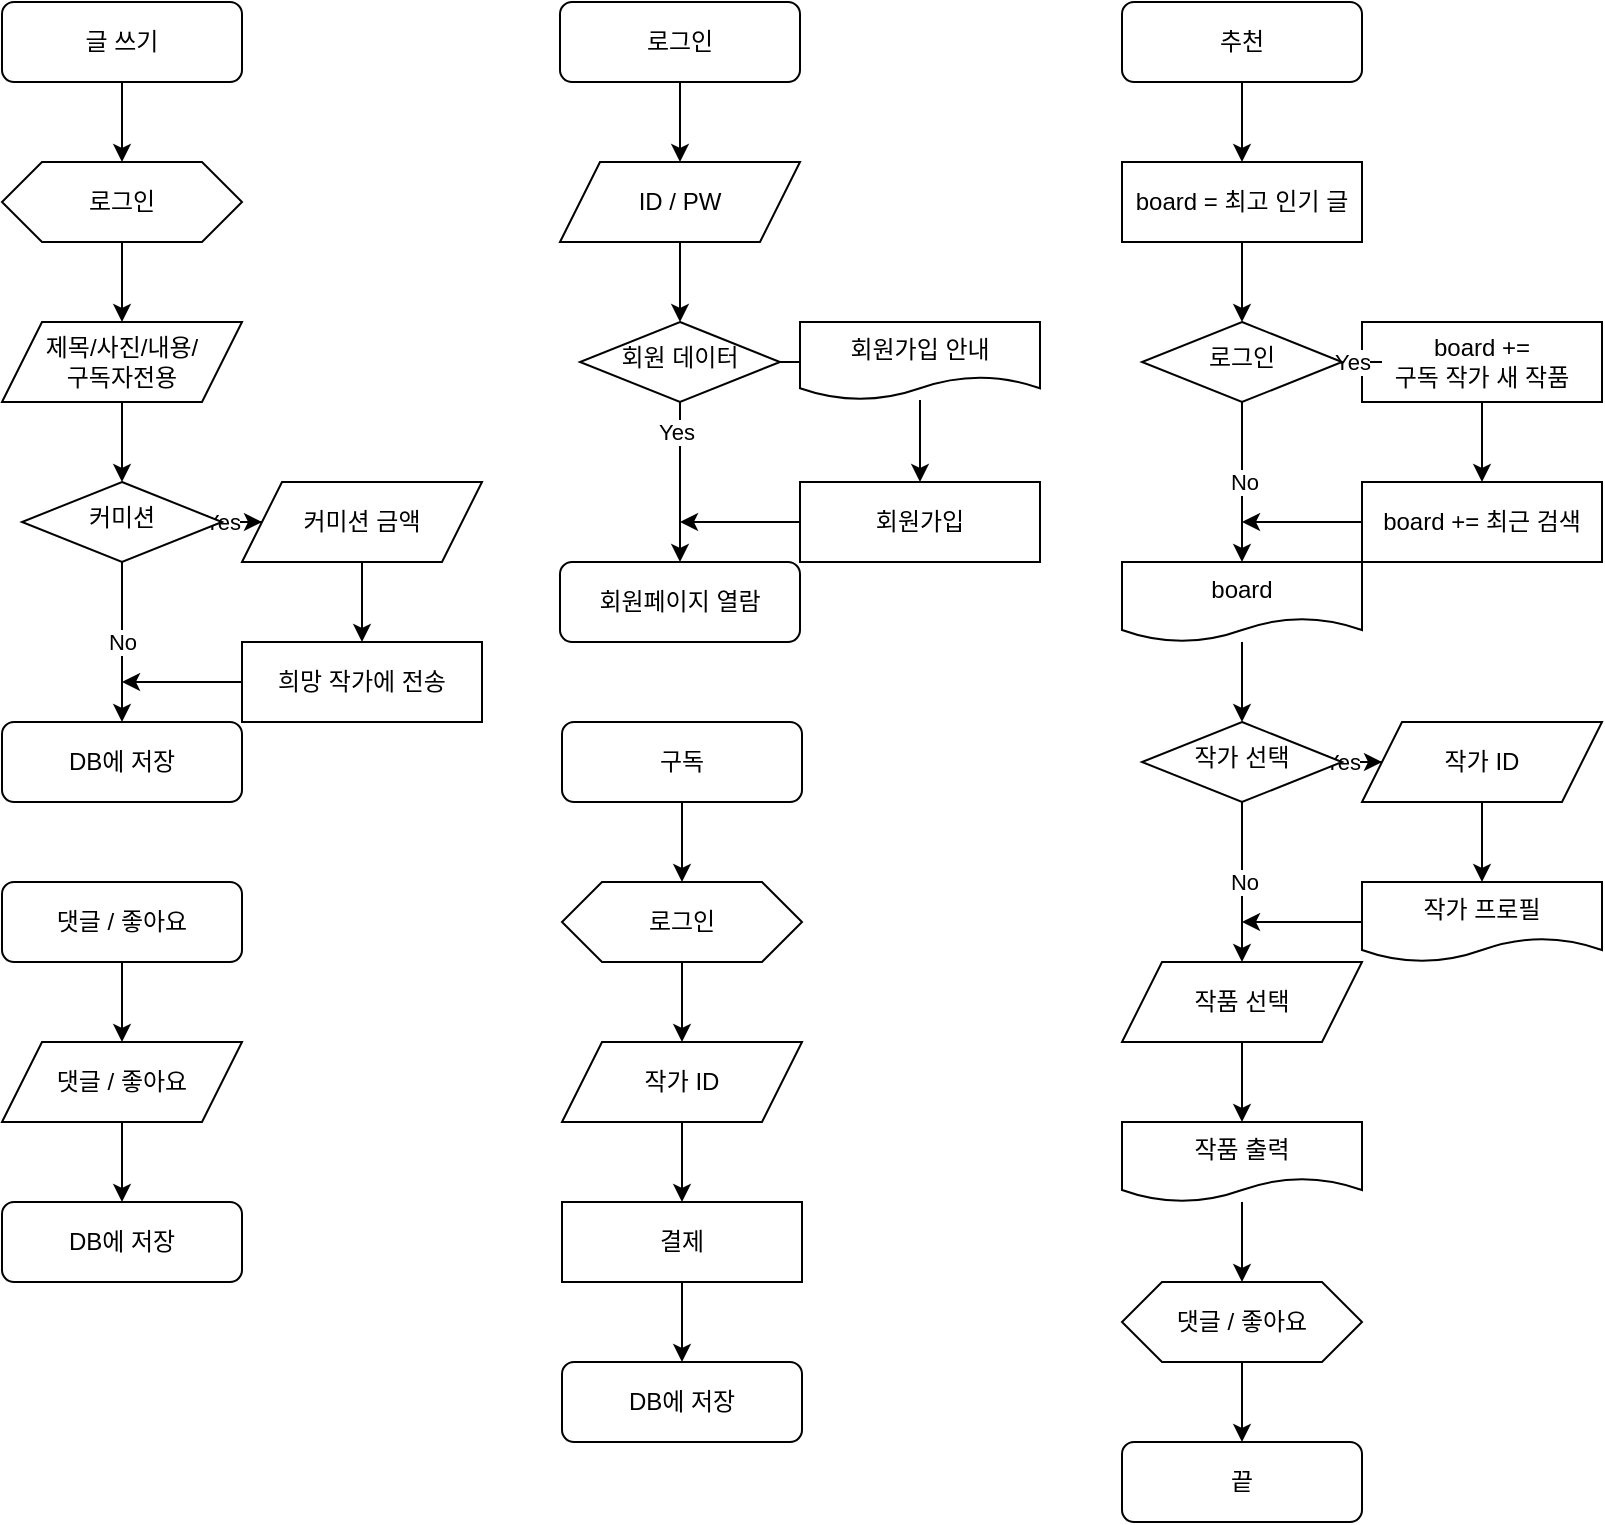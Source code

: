<mxfile version="21.6.1" type="github">
  <diagram name="Page-1" id="c7558073-3199-34d8-9f00-42111426c3f3">
    <mxGraphModel dx="52" dy="1044" grid="1" gridSize="10" guides="1" tooltips="1" connect="1" arrows="1" fold="1" page="1" pageScale="1" pageWidth="826" pageHeight="1169" background="none" math="0" shadow="0">
      <root>
        <mxCell id="0" />
        <mxCell id="1" parent="0" />
        <mxCell id="cey_8HwWmDCFIJEaD0KJ-111" style="edgeStyle=orthogonalEdgeStyle;rounded=0;orthogonalLoop=1;jettySize=auto;html=1;" parent="1" source="cey_8HwWmDCFIJEaD0KJ-97" target="cey_8HwWmDCFIJEaD0KJ-107" edge="1">
          <mxGeometry relative="1" as="geometry" />
        </mxCell>
        <mxCell id="cey_8HwWmDCFIJEaD0KJ-97" value="글 쓰기" style="rounded=1;whiteSpace=wrap;html=1;fontSize=12;glass=0;strokeWidth=1;shadow=0;" parent="1" vertex="1">
          <mxGeometry x="840" y="40" width="120" height="40" as="geometry" />
        </mxCell>
        <mxCell id="cey_8HwWmDCFIJEaD0KJ-117" value="Yes" style="edgeStyle=orthogonalEdgeStyle;rounded=0;orthogonalLoop=1;jettySize=auto;html=1;entryX=0;entryY=0.5;entryDx=0;entryDy=0;" parent="1" source="cey_8HwWmDCFIJEaD0KJ-100" target="K9ERGDQ6H3OWvABlDpcz-20" edge="1">
          <mxGeometry relative="1" as="geometry">
            <mxPoint x="1000" y="314" as="targetPoint" />
          </mxGeometry>
        </mxCell>
        <mxCell id="K9ERGDQ6H3OWvABlDpcz-1" value="No" style="edgeStyle=orthogonalEdgeStyle;rounded=0;orthogonalLoop=1;jettySize=auto;html=1;entryX=0.5;entryY=0;entryDx=0;entryDy=0;" edge="1" parent="1" source="cey_8HwWmDCFIJEaD0KJ-100" target="cey_8HwWmDCFIJEaD0KJ-105">
          <mxGeometry relative="1" as="geometry">
            <mxPoint x="890" y="690" as="targetPoint" />
          </mxGeometry>
        </mxCell>
        <mxCell id="cey_8HwWmDCFIJEaD0KJ-100" value="커미션" style="rhombus;whiteSpace=wrap;html=1;shadow=0;fontFamily=Helvetica;fontSize=12;align=center;strokeWidth=1;spacing=6;spacingTop=-4;" parent="1" vertex="1">
          <mxGeometry x="850" y="280" width="100" height="40" as="geometry" />
        </mxCell>
        <mxCell id="cey_8HwWmDCFIJEaD0KJ-105" value="DB에 저장" style="rounded=1;whiteSpace=wrap;html=1;fontSize=12;glass=0;strokeWidth=1;shadow=0;" parent="1" vertex="1">
          <mxGeometry x="840" y="400" width="120" height="40" as="geometry" />
        </mxCell>
        <mxCell id="cey_8HwWmDCFIJEaD0KJ-110" style="edgeStyle=orthogonalEdgeStyle;rounded=0;orthogonalLoop=1;jettySize=auto;html=1;entryX=0.5;entryY=0;entryDx=0;entryDy=0;" parent="1" source="cey_8HwWmDCFIJEaD0KJ-107" target="cey_8HwWmDCFIJEaD0KJ-109" edge="1">
          <mxGeometry relative="1" as="geometry" />
        </mxCell>
        <mxCell id="cey_8HwWmDCFIJEaD0KJ-107" value="로그인" style="shape=hexagon;perimeter=hexagonPerimeter2;whiteSpace=wrap;html=1;fixedSize=1;" parent="1" vertex="1">
          <mxGeometry x="840" y="120" width="120" height="40" as="geometry" />
        </mxCell>
        <mxCell id="cey_8HwWmDCFIJEaD0KJ-112" style="edgeStyle=orthogonalEdgeStyle;rounded=0;orthogonalLoop=1;jettySize=auto;html=1;entryX=0.5;entryY=0;entryDx=0;entryDy=0;" parent="1" source="cey_8HwWmDCFIJEaD0KJ-109" target="cey_8HwWmDCFIJEaD0KJ-100" edge="1">
          <mxGeometry relative="1" as="geometry" />
        </mxCell>
        <mxCell id="cey_8HwWmDCFIJEaD0KJ-109" value="제목/사진/내용/&lt;br&gt;구독자전용" style="shape=parallelogram;perimeter=parallelogramPerimeter;whiteSpace=wrap;html=1;fixedSize=1;" parent="1" vertex="1">
          <mxGeometry x="840" y="200" width="120" height="40" as="geometry" />
        </mxCell>
        <mxCell id="K9ERGDQ6H3OWvABlDpcz-4" value="" style="edgeStyle=orthogonalEdgeStyle;rounded=0;orthogonalLoop=1;jettySize=auto;html=1;exitX=0.5;exitY=1;exitDx=0;exitDy=0;" edge="1" parent="1" source="K9ERGDQ6H3OWvABlDpcz-20" target="K9ERGDQ6H3OWvABlDpcz-3">
          <mxGeometry relative="1" as="geometry">
            <mxPoint x="1020" y="334" as="sourcePoint" />
          </mxGeometry>
        </mxCell>
        <mxCell id="K9ERGDQ6H3OWvABlDpcz-62" style="edgeStyle=orthogonalEdgeStyle;rounded=0;orthogonalLoop=1;jettySize=auto;html=1;" edge="1" parent="1" source="K9ERGDQ6H3OWvABlDpcz-3">
          <mxGeometry relative="1" as="geometry">
            <mxPoint x="900" y="380" as="targetPoint" />
          </mxGeometry>
        </mxCell>
        <mxCell id="K9ERGDQ6H3OWvABlDpcz-3" value="희망 작가에 전송" style="rounded=0;whiteSpace=wrap;html=1;" vertex="1" parent="1">
          <mxGeometry x="960" y="360" width="120" height="40" as="geometry" />
        </mxCell>
        <mxCell id="K9ERGDQ6H3OWvABlDpcz-7" value="로그인" style="rounded=1;whiteSpace=wrap;html=1;fontSize=12;glass=0;strokeWidth=1;shadow=0;" vertex="1" parent="1">
          <mxGeometry x="1119" y="40" width="120" height="40" as="geometry" />
        </mxCell>
        <mxCell id="K9ERGDQ6H3OWvABlDpcz-8" value="No" style="edgeStyle=orthogonalEdgeStyle;rounded=0;orthogonalLoop=1;jettySize=auto;html=1;entryX=0;entryY=0.6;entryDx=0;entryDy=0;entryPerimeter=0;" edge="1" source="K9ERGDQ6H3OWvABlDpcz-10" target="K9ERGDQ6H3OWvABlDpcz-22" parent="1">
          <mxGeometry relative="1" as="geometry">
            <mxPoint x="1279" y="220" as="targetPoint" />
          </mxGeometry>
        </mxCell>
        <mxCell id="K9ERGDQ6H3OWvABlDpcz-9" style="edgeStyle=orthogonalEdgeStyle;rounded=0;orthogonalLoop=1;jettySize=auto;html=1;entryX=0.5;entryY=0;entryDx=0;entryDy=0;" edge="1" source="K9ERGDQ6H3OWvABlDpcz-10" target="K9ERGDQ6H3OWvABlDpcz-11" parent="1">
          <mxGeometry relative="1" as="geometry">
            <mxPoint x="1169" y="690" as="targetPoint" />
          </mxGeometry>
        </mxCell>
        <mxCell id="K9ERGDQ6H3OWvABlDpcz-21" value="Yes" style="edgeLabel;html=1;align=center;verticalAlign=middle;resizable=0;points=[];" vertex="1" connectable="0" parent="K9ERGDQ6H3OWvABlDpcz-9">
          <mxGeometry x="-0.622" y="-2" relative="1" as="geometry">
            <mxPoint as="offset" />
          </mxGeometry>
        </mxCell>
        <mxCell id="K9ERGDQ6H3OWvABlDpcz-10" value="회원 데이터" style="rhombus;whiteSpace=wrap;html=1;shadow=0;fontFamily=Helvetica;fontSize=12;align=center;strokeWidth=1;spacing=6;spacingTop=-4;" vertex="1" parent="1">
          <mxGeometry x="1129" y="200" width="100" height="40" as="geometry" />
        </mxCell>
        <mxCell id="K9ERGDQ6H3OWvABlDpcz-11" value="회원페이지 열람" style="rounded=1;whiteSpace=wrap;html=1;fontSize=12;glass=0;strokeWidth=1;shadow=0;" vertex="1" parent="1">
          <mxGeometry x="1119" y="320" width="120" height="40" as="geometry" />
        </mxCell>
        <mxCell id="K9ERGDQ6H3OWvABlDpcz-12" style="edgeStyle=orthogonalEdgeStyle;rounded=0;orthogonalLoop=1;jettySize=auto;html=1;entryX=0.5;entryY=0;entryDx=0;entryDy=0;exitX=0.5;exitY=1;exitDx=0;exitDy=0;" edge="1" source="K9ERGDQ6H3OWvABlDpcz-7" target="K9ERGDQ6H3OWvABlDpcz-15" parent="1">
          <mxGeometry relative="1" as="geometry">
            <mxPoint x="1179" y="154" as="sourcePoint" />
          </mxGeometry>
        </mxCell>
        <mxCell id="K9ERGDQ6H3OWvABlDpcz-14" style="edgeStyle=orthogonalEdgeStyle;rounded=0;orthogonalLoop=1;jettySize=auto;html=1;entryX=0.5;entryY=0;entryDx=0;entryDy=0;" edge="1" source="K9ERGDQ6H3OWvABlDpcz-15" target="K9ERGDQ6H3OWvABlDpcz-10" parent="1">
          <mxGeometry relative="1" as="geometry" />
        </mxCell>
        <mxCell id="K9ERGDQ6H3OWvABlDpcz-15" value="ID / PW" style="shape=parallelogram;perimeter=parallelogramPerimeter;whiteSpace=wrap;html=1;fixedSize=1;" vertex="1" parent="1">
          <mxGeometry x="1119" y="120" width="120" height="40" as="geometry" />
        </mxCell>
        <mxCell id="K9ERGDQ6H3OWvABlDpcz-63" style="edgeStyle=orthogonalEdgeStyle;rounded=0;orthogonalLoop=1;jettySize=auto;html=1;" edge="1" parent="1" source="K9ERGDQ6H3OWvABlDpcz-19">
          <mxGeometry relative="1" as="geometry">
            <mxPoint x="1179" y="300" as="targetPoint" />
          </mxGeometry>
        </mxCell>
        <mxCell id="K9ERGDQ6H3OWvABlDpcz-19" value="회원가입" style="rounded=0;whiteSpace=wrap;html=1;" vertex="1" parent="1">
          <mxGeometry x="1239" y="280" width="120" height="40" as="geometry" />
        </mxCell>
        <mxCell id="K9ERGDQ6H3OWvABlDpcz-20" value="커미션 금액" style="shape=parallelogram;perimeter=parallelogramPerimeter;whiteSpace=wrap;html=1;fixedSize=1;" vertex="1" parent="1">
          <mxGeometry x="960" y="280" width="120" height="40" as="geometry" />
        </mxCell>
        <mxCell id="K9ERGDQ6H3OWvABlDpcz-24" style="edgeStyle=orthogonalEdgeStyle;rounded=0;orthogonalLoop=1;jettySize=auto;html=1;entryX=0.5;entryY=0;entryDx=0;entryDy=0;" edge="1" parent="1" source="K9ERGDQ6H3OWvABlDpcz-22" target="K9ERGDQ6H3OWvABlDpcz-19">
          <mxGeometry relative="1" as="geometry" />
        </mxCell>
        <mxCell id="K9ERGDQ6H3OWvABlDpcz-22" value="회원가입 안내" style="shape=document;whiteSpace=wrap;html=1;boundedLbl=1;" vertex="1" parent="1">
          <mxGeometry x="1239" y="200" width="120" height="39" as="geometry" />
        </mxCell>
        <mxCell id="K9ERGDQ6H3OWvABlDpcz-26" value="추천" style="rounded=1;whiteSpace=wrap;html=1;fontSize=12;glass=0;strokeWidth=1;shadow=0;" vertex="1" parent="1">
          <mxGeometry x="1400" y="40" width="120" height="40" as="geometry" />
        </mxCell>
        <mxCell id="K9ERGDQ6H3OWvABlDpcz-27" value="Yes" style="edgeStyle=orthogonalEdgeStyle;rounded=0;orthogonalLoop=1;jettySize=auto;html=1;entryX=0;entryY=0.5;entryDx=0;entryDy=0;" edge="1" source="K9ERGDQ6H3OWvABlDpcz-29" target="K9ERGDQ6H3OWvABlDpcz-51" parent="1">
          <mxGeometry relative="1" as="geometry">
            <mxPoint x="1570" y="420" as="targetPoint" />
          </mxGeometry>
        </mxCell>
        <mxCell id="K9ERGDQ6H3OWvABlDpcz-28" value="No" style="edgeStyle=orthogonalEdgeStyle;rounded=0;orthogonalLoop=1;jettySize=auto;html=1;entryX=0.5;entryY=0;entryDx=0;entryDy=0;" edge="1" source="K9ERGDQ6H3OWvABlDpcz-29" parent="1">
          <mxGeometry relative="1" as="geometry">
            <mxPoint x="1460" y="520" as="targetPoint" />
          </mxGeometry>
        </mxCell>
        <mxCell id="K9ERGDQ6H3OWvABlDpcz-29" value="작가 선택" style="rhombus;whiteSpace=wrap;html=1;shadow=0;fontFamily=Helvetica;fontSize=12;align=center;strokeWidth=1;spacing=6;spacingTop=-4;" vertex="1" parent="1">
          <mxGeometry x="1410" y="400" width="100" height="40" as="geometry" />
        </mxCell>
        <mxCell id="K9ERGDQ6H3OWvABlDpcz-45" style="edgeStyle=orthogonalEdgeStyle;rounded=0;orthogonalLoop=1;jettySize=auto;html=1;" edge="1" parent="1" source="K9ERGDQ6H3OWvABlDpcz-37" target="K9ERGDQ6H3OWvABlDpcz-43">
          <mxGeometry relative="1" as="geometry" />
        </mxCell>
        <mxCell id="K9ERGDQ6H3OWvABlDpcz-37" value="board +=&lt;br&gt;구독 작가 새 작품" style="rounded=0;whiteSpace=wrap;html=1;" vertex="1" parent="1">
          <mxGeometry x="1520" y="200" width="120" height="40" as="geometry" />
        </mxCell>
        <mxCell id="K9ERGDQ6H3OWvABlDpcz-59" style="edgeStyle=orthogonalEdgeStyle;rounded=0;orthogonalLoop=1;jettySize=auto;html=1;entryX=0.5;entryY=0;entryDx=0;entryDy=0;" edge="1" parent="1" source="K9ERGDQ6H3OWvABlDpcz-38" target="K9ERGDQ6H3OWvABlDpcz-58">
          <mxGeometry relative="1" as="geometry" />
        </mxCell>
        <mxCell id="K9ERGDQ6H3OWvABlDpcz-38" value="작품 선택" style="shape=parallelogram;perimeter=parallelogramPerimeter;whiteSpace=wrap;html=1;fixedSize=1;" vertex="1" parent="1">
          <mxGeometry x="1400" y="520" width="120" height="40" as="geometry" />
        </mxCell>
        <mxCell id="K9ERGDQ6H3OWvABlDpcz-40" value="" style="edgeStyle=orthogonalEdgeStyle;rounded=0;orthogonalLoop=1;jettySize=auto;html=1;entryX=0.5;entryY=0;entryDx=0;entryDy=0;exitX=0.5;exitY=1;exitDx=0;exitDy=0;" edge="1" parent="1" source="K9ERGDQ6H3OWvABlDpcz-26" target="K9ERGDQ6H3OWvABlDpcz-39">
          <mxGeometry relative="1" as="geometry">
            <mxPoint x="1460" y="80" as="sourcePoint" />
            <mxPoint x="1460" y="200" as="targetPoint" />
          </mxGeometry>
        </mxCell>
        <mxCell id="K9ERGDQ6H3OWvABlDpcz-42" style="edgeStyle=orthogonalEdgeStyle;rounded=0;orthogonalLoop=1;jettySize=auto;html=1;entryX=0.5;entryY=0;entryDx=0;entryDy=0;" edge="1" parent="1" source="K9ERGDQ6H3OWvABlDpcz-39" target="K9ERGDQ6H3OWvABlDpcz-41">
          <mxGeometry relative="1" as="geometry" />
        </mxCell>
        <mxCell id="K9ERGDQ6H3OWvABlDpcz-39" value="board = 최고 인기 글" style="rounded=0;whiteSpace=wrap;html=1;" vertex="1" parent="1">
          <mxGeometry x="1400" y="120" width="120" height="40" as="geometry" />
        </mxCell>
        <mxCell id="K9ERGDQ6H3OWvABlDpcz-44" value="Yes" style="edgeStyle=orthogonalEdgeStyle;rounded=0;orthogonalLoop=1;jettySize=auto;html=1;entryX=0;entryY=0.5;entryDx=0;entryDy=0;" edge="1" parent="1" source="K9ERGDQ6H3OWvABlDpcz-41" target="K9ERGDQ6H3OWvABlDpcz-37">
          <mxGeometry relative="1" as="geometry" />
        </mxCell>
        <mxCell id="K9ERGDQ6H3OWvABlDpcz-46" value="No" style="edgeStyle=orthogonalEdgeStyle;rounded=0;orthogonalLoop=1;jettySize=auto;html=1;" edge="1" parent="1" source="K9ERGDQ6H3OWvABlDpcz-41">
          <mxGeometry relative="1" as="geometry">
            <mxPoint x="1460" y="320" as="targetPoint" />
          </mxGeometry>
        </mxCell>
        <mxCell id="K9ERGDQ6H3OWvABlDpcz-41" value="로그인" style="rhombus;whiteSpace=wrap;html=1;shadow=0;fontFamily=Helvetica;fontSize=12;align=center;strokeWidth=1;spacing=6;spacingTop=-4;" vertex="1" parent="1">
          <mxGeometry x="1410" y="200" width="100" height="40" as="geometry" />
        </mxCell>
        <mxCell id="K9ERGDQ6H3OWvABlDpcz-47" style="edgeStyle=orthogonalEdgeStyle;rounded=0;orthogonalLoop=1;jettySize=auto;html=1;" edge="1" parent="1" source="K9ERGDQ6H3OWvABlDpcz-43">
          <mxGeometry relative="1" as="geometry">
            <mxPoint x="1460" y="300" as="targetPoint" />
          </mxGeometry>
        </mxCell>
        <mxCell id="K9ERGDQ6H3OWvABlDpcz-43" value="board += 최근 검색" style="rounded=0;whiteSpace=wrap;html=1;" vertex="1" parent="1">
          <mxGeometry x="1520" y="280" width="120" height="40" as="geometry" />
        </mxCell>
        <mxCell id="K9ERGDQ6H3OWvABlDpcz-55" style="edgeStyle=orthogonalEdgeStyle;rounded=0;orthogonalLoop=1;jettySize=auto;html=1;entryX=0.5;entryY=0;entryDx=0;entryDy=0;" edge="1" parent="1" source="K9ERGDQ6H3OWvABlDpcz-48" target="K9ERGDQ6H3OWvABlDpcz-29">
          <mxGeometry relative="1" as="geometry" />
        </mxCell>
        <mxCell id="K9ERGDQ6H3OWvABlDpcz-48" value="board" style="shape=document;whiteSpace=wrap;html=1;boundedLbl=1;" vertex="1" parent="1">
          <mxGeometry x="1400" y="320" width="120" height="40" as="geometry" />
        </mxCell>
        <mxCell id="K9ERGDQ6H3OWvABlDpcz-53" style="edgeStyle=orthogonalEdgeStyle;rounded=0;orthogonalLoop=1;jettySize=auto;html=1;entryX=0.5;entryY=0;entryDx=0;entryDy=0;" edge="1" parent="1" source="K9ERGDQ6H3OWvABlDpcz-51" target="K9ERGDQ6H3OWvABlDpcz-52">
          <mxGeometry relative="1" as="geometry" />
        </mxCell>
        <mxCell id="K9ERGDQ6H3OWvABlDpcz-51" value="작가 ID" style="shape=parallelogram;perimeter=parallelogramPerimeter;whiteSpace=wrap;html=1;fixedSize=1;" vertex="1" parent="1">
          <mxGeometry x="1520" y="400" width="120" height="40" as="geometry" />
        </mxCell>
        <mxCell id="K9ERGDQ6H3OWvABlDpcz-57" style="edgeStyle=orthogonalEdgeStyle;rounded=0;orthogonalLoop=1;jettySize=auto;html=1;" edge="1" parent="1" source="K9ERGDQ6H3OWvABlDpcz-52">
          <mxGeometry relative="1" as="geometry">
            <mxPoint x="1460" y="500" as="targetPoint" />
          </mxGeometry>
        </mxCell>
        <mxCell id="K9ERGDQ6H3OWvABlDpcz-52" value="작가 프로필" style="shape=document;whiteSpace=wrap;html=1;boundedLbl=1;" vertex="1" parent="1">
          <mxGeometry x="1520" y="480" width="120" height="40" as="geometry" />
        </mxCell>
        <mxCell id="K9ERGDQ6H3OWvABlDpcz-61" style="edgeStyle=orthogonalEdgeStyle;rounded=0;orthogonalLoop=1;jettySize=auto;html=1;entryX=0.5;entryY=0;entryDx=0;entryDy=0;" edge="1" parent="1" source="K9ERGDQ6H3OWvABlDpcz-64" target="K9ERGDQ6H3OWvABlDpcz-60">
          <mxGeometry relative="1" as="geometry" />
        </mxCell>
        <mxCell id="K9ERGDQ6H3OWvABlDpcz-58" value="작품 출력" style="shape=document;whiteSpace=wrap;html=1;boundedLbl=1;" vertex="1" parent="1">
          <mxGeometry x="1400" y="600" width="120" height="40" as="geometry" />
        </mxCell>
        <mxCell id="K9ERGDQ6H3OWvABlDpcz-60" value="끝" style="rounded=1;whiteSpace=wrap;html=1;fontSize=12;glass=0;strokeWidth=1;shadow=0;" vertex="1" parent="1">
          <mxGeometry x="1400" y="760" width="120" height="40" as="geometry" />
        </mxCell>
        <mxCell id="K9ERGDQ6H3OWvABlDpcz-65" value="" style="edgeStyle=orthogonalEdgeStyle;rounded=0;orthogonalLoop=1;jettySize=auto;html=1;entryX=0.5;entryY=0;entryDx=0;entryDy=0;" edge="1" parent="1" source="K9ERGDQ6H3OWvABlDpcz-58" target="K9ERGDQ6H3OWvABlDpcz-64">
          <mxGeometry relative="1" as="geometry">
            <mxPoint x="1460" y="640" as="sourcePoint" />
            <mxPoint x="1460" y="760" as="targetPoint" />
          </mxGeometry>
        </mxCell>
        <mxCell id="K9ERGDQ6H3OWvABlDpcz-64" value="댓글 / 좋아요" style="shape=hexagon;perimeter=hexagonPerimeter2;whiteSpace=wrap;html=1;fixedSize=1;" vertex="1" parent="1">
          <mxGeometry x="1400" y="680" width="120" height="40" as="geometry" />
        </mxCell>
        <mxCell id="K9ERGDQ6H3OWvABlDpcz-66" value="댓글 / 좋아요" style="rounded=1;whiteSpace=wrap;html=1;fontSize=12;glass=0;strokeWidth=1;shadow=0;" vertex="1" parent="1">
          <mxGeometry x="840" y="480" width="120" height="40" as="geometry" />
        </mxCell>
        <mxCell id="K9ERGDQ6H3OWvABlDpcz-71" value="DB에 저장" style="rounded=1;whiteSpace=wrap;html=1;fontSize=12;glass=0;strokeWidth=1;shadow=0;" vertex="1" parent="1">
          <mxGeometry x="840" y="640" width="120" height="40" as="geometry" />
        </mxCell>
        <mxCell id="K9ERGDQ6H3OWvABlDpcz-72" style="edgeStyle=orthogonalEdgeStyle;rounded=0;orthogonalLoop=1;jettySize=auto;html=1;entryX=0.5;entryY=0;entryDx=0;entryDy=0;exitX=0.5;exitY=1;exitDx=0;exitDy=0;" edge="1" source="K9ERGDQ6H3OWvABlDpcz-66" target="K9ERGDQ6H3OWvABlDpcz-74" parent="1">
          <mxGeometry relative="1" as="geometry">
            <mxPoint x="900" y="594" as="sourcePoint" />
          </mxGeometry>
        </mxCell>
        <mxCell id="K9ERGDQ6H3OWvABlDpcz-80" style="edgeStyle=orthogonalEdgeStyle;rounded=0;orthogonalLoop=1;jettySize=auto;html=1;" edge="1" parent="1" source="K9ERGDQ6H3OWvABlDpcz-74" target="K9ERGDQ6H3OWvABlDpcz-71">
          <mxGeometry relative="1" as="geometry" />
        </mxCell>
        <mxCell id="K9ERGDQ6H3OWvABlDpcz-74" value="댓글 / 좋아요" style="shape=parallelogram;perimeter=parallelogramPerimeter;whiteSpace=wrap;html=1;fixedSize=1;" vertex="1" parent="1">
          <mxGeometry x="840" y="560" width="120" height="40" as="geometry" />
        </mxCell>
        <mxCell id="K9ERGDQ6H3OWvABlDpcz-81" style="edgeStyle=orthogonalEdgeStyle;rounded=0;orthogonalLoop=1;jettySize=auto;html=1;" edge="1" source="K9ERGDQ6H3OWvABlDpcz-82" target="K9ERGDQ6H3OWvABlDpcz-88" parent="1">
          <mxGeometry relative="1" as="geometry" />
        </mxCell>
        <mxCell id="K9ERGDQ6H3OWvABlDpcz-82" value="구독" style="rounded=1;whiteSpace=wrap;html=1;fontSize=12;glass=0;strokeWidth=1;shadow=0;" vertex="1" parent="1">
          <mxGeometry x="1120" y="400" width="120" height="40" as="geometry" />
        </mxCell>
        <mxCell id="K9ERGDQ6H3OWvABlDpcz-86" value="DB에 저장" style="rounded=1;whiteSpace=wrap;html=1;fontSize=12;glass=0;strokeWidth=1;shadow=0;" vertex="1" parent="1">
          <mxGeometry x="1120" y="720" width="120" height="40" as="geometry" />
        </mxCell>
        <mxCell id="K9ERGDQ6H3OWvABlDpcz-87" style="edgeStyle=orthogonalEdgeStyle;rounded=0;orthogonalLoop=1;jettySize=auto;html=1;entryX=0.5;entryY=0;entryDx=0;entryDy=0;" edge="1" source="K9ERGDQ6H3OWvABlDpcz-88" target="K9ERGDQ6H3OWvABlDpcz-90" parent="1">
          <mxGeometry relative="1" as="geometry" />
        </mxCell>
        <mxCell id="K9ERGDQ6H3OWvABlDpcz-88" value="로그인" style="shape=hexagon;perimeter=hexagonPerimeter2;whiteSpace=wrap;html=1;fixedSize=1;" vertex="1" parent="1">
          <mxGeometry x="1120" y="480" width="120" height="40" as="geometry" />
        </mxCell>
        <mxCell id="K9ERGDQ6H3OWvABlDpcz-89" style="edgeStyle=orthogonalEdgeStyle;rounded=0;orthogonalLoop=1;jettySize=auto;html=1;entryX=0.5;entryY=0;entryDx=0;entryDy=0;" edge="1" source="K9ERGDQ6H3OWvABlDpcz-90" parent="1">
          <mxGeometry relative="1" as="geometry">
            <mxPoint x="1180" y="640" as="targetPoint" />
          </mxGeometry>
        </mxCell>
        <mxCell id="K9ERGDQ6H3OWvABlDpcz-90" value="작가 ID" style="shape=parallelogram;perimeter=parallelogramPerimeter;whiteSpace=wrap;html=1;fixedSize=1;" vertex="1" parent="1">
          <mxGeometry x="1120" y="560" width="120" height="40" as="geometry" />
        </mxCell>
        <mxCell id="K9ERGDQ6H3OWvABlDpcz-96" style="edgeStyle=orthogonalEdgeStyle;rounded=0;orthogonalLoop=1;jettySize=auto;html=1;" edge="1" parent="1" source="K9ERGDQ6H3OWvABlDpcz-95" target="K9ERGDQ6H3OWvABlDpcz-86">
          <mxGeometry relative="1" as="geometry" />
        </mxCell>
        <mxCell id="K9ERGDQ6H3OWvABlDpcz-95" value="결제" style="rounded=0;whiteSpace=wrap;html=1;" vertex="1" parent="1">
          <mxGeometry x="1120" y="640" width="120" height="40" as="geometry" />
        </mxCell>
      </root>
    </mxGraphModel>
  </diagram>
</mxfile>
